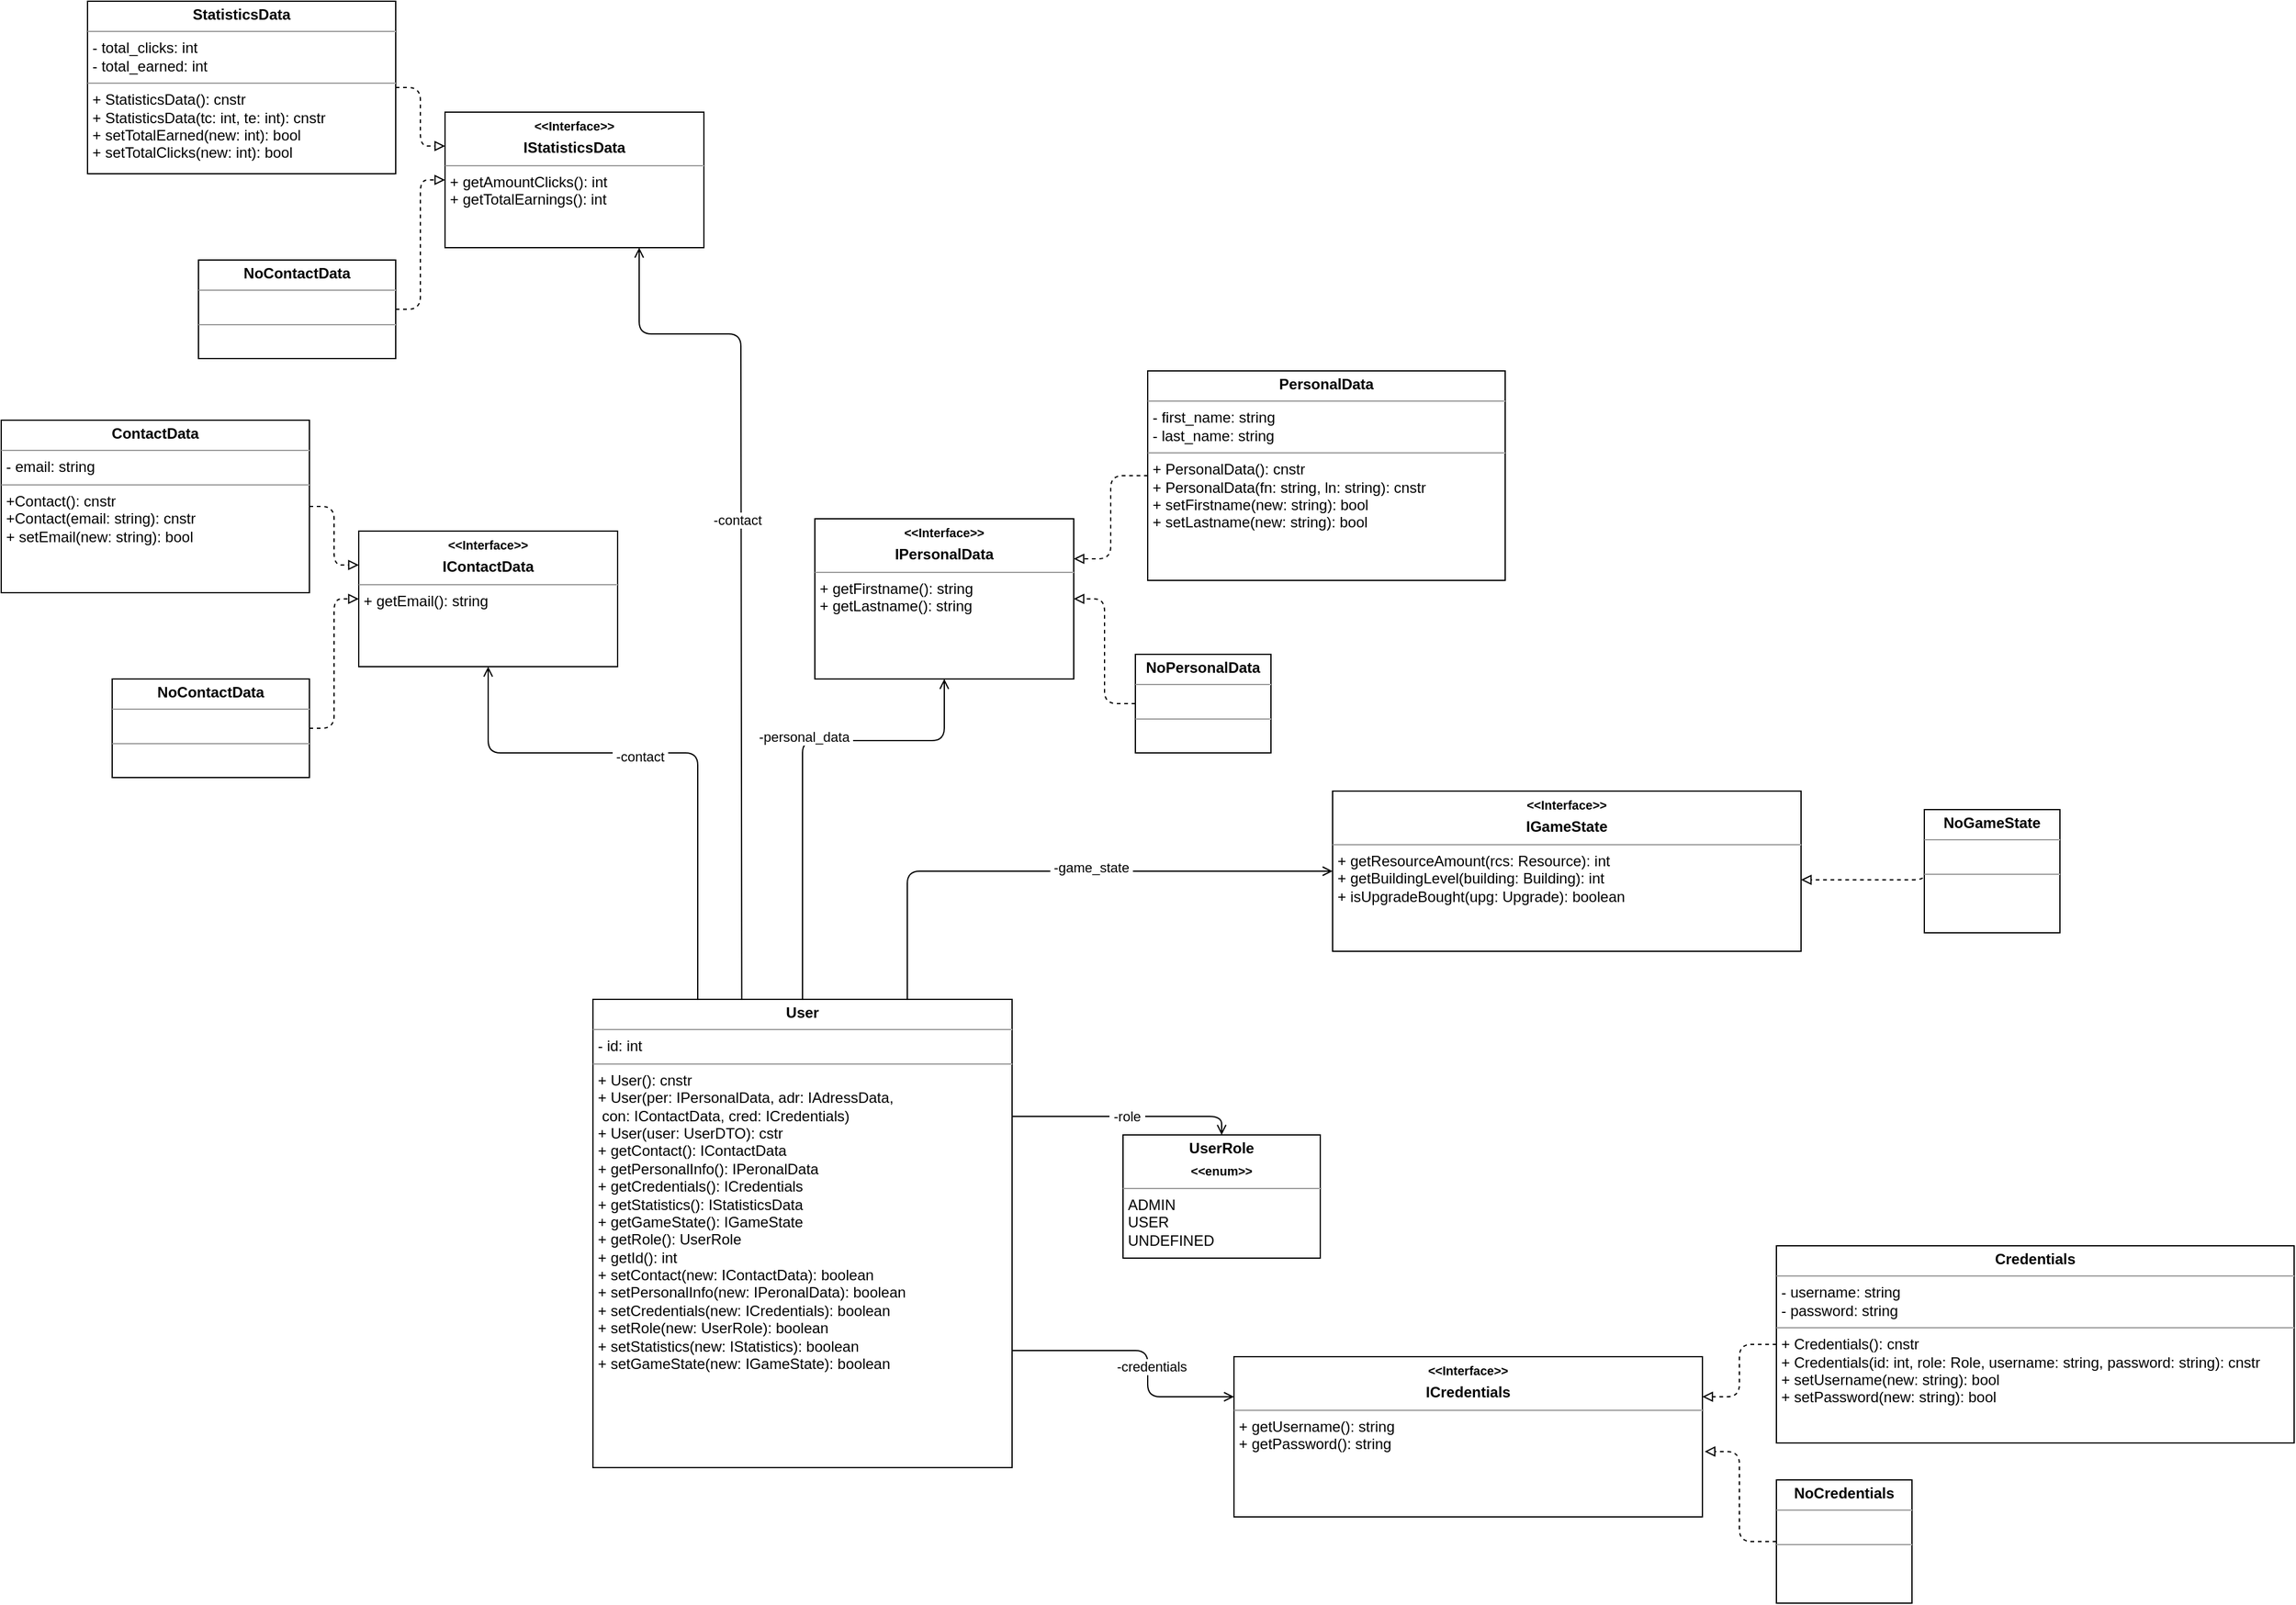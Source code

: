 <mxfile version="15.9.5" type="github">
  <diagram id="I3TwFxU655ddm2MU_N85" name="Page-1">
    <mxGraphModel dx="2188" dy="3560" grid="1" gridSize="10" guides="1" tooltips="1" connect="1" arrows="1" fold="1" page="1" pageScale="1" pageWidth="827" pageHeight="1169" math="0" shadow="0">
      <root>
        <mxCell id="0" />
        <mxCell id="1" parent="0" />
        <mxCell id="nDz2XcoAhpXYC0VE0fNE-1" value="&amp;nbsp;-role&amp;nbsp;" style="edgeStyle=orthogonalEdgeStyle;orthogonalLoop=1;jettySize=auto;html=1;endArrow=open;endFill=0;entryX=0.5;entryY=0;entryDx=0;entryDy=0;exitX=1;exitY=0.25;exitDx=0;exitDy=0;" parent="1" source="nDz2XcoAhpXYC0VE0fNE-22" target="nDz2XcoAhpXYC0VE0fNE-2" edge="1">
          <mxGeometry relative="1" as="geometry">
            <mxPoint x="2020" y="-580" as="sourcePoint" />
            <Array as="points">
              <mxPoint x="1110" y="-965" />
            </Array>
          </mxGeometry>
        </mxCell>
        <mxCell id="nDz2XcoAhpXYC0VE0fNE-2" value="&lt;p style=&quot;margin: 0px ; margin-top: 4px ; text-align: center&quot;&gt;&lt;b&gt;UserRole&lt;/b&gt;&lt;/p&gt;&lt;p style=&quot;margin: 0px ; margin-top: 4px ; text-align: center&quot;&gt;&lt;b&gt;&lt;font style=&quot;font-size: 10px&quot;&gt;&amp;lt;&amp;lt;enum&amp;gt;&amp;gt;&lt;/font&gt;&lt;/b&gt;&lt;/p&gt;&lt;hr size=&quot;1&quot;&gt;&lt;p style=&quot;margin: 0px ; margin-left: 4px&quot;&gt;ADMIN&lt;/p&gt;&lt;p style=&quot;margin: 0px ; margin-left: 4px&quot;&gt;USER&lt;/p&gt;&lt;p style=&quot;margin: 0px ; margin-left: 4px&quot;&gt;UNDEFINED&lt;/p&gt;" style="verticalAlign=top;align=left;overflow=fill;fontSize=12;fontFamily=Helvetica;html=1;spacingLeft=0;spacingRight=0;spacing=2;" parent="1" vertex="1">
          <mxGeometry x="1030" y="-950" width="160" height="100" as="geometry" />
        </mxCell>
        <mxCell id="nDz2XcoAhpXYC0VE0fNE-3" style="edgeStyle=orthogonalEdgeStyle;orthogonalLoop=1;jettySize=auto;html=1;entryX=1;entryY=0.25;entryDx=0;entryDy=0;endArrow=block;endFill=0;dashed=1;" parent="1" source="nDz2XcoAhpXYC0VE0fNE-4" target="nDz2XcoAhpXYC0VE0fNE-7" edge="1">
          <mxGeometry relative="1" as="geometry" />
        </mxCell>
        <mxCell id="nDz2XcoAhpXYC0VE0fNE-4" value="&lt;p style=&quot;margin: 0px ; margin-top: 4px ; text-align: center&quot;&gt;&lt;b&gt;Credentials&lt;/b&gt;&lt;/p&gt;&lt;hr size=&quot;1&quot;&gt;&lt;p style=&quot;margin: 0px ; margin-left: 4px&quot;&gt;&lt;span&gt;- username: string&lt;/span&gt;&lt;br&gt;&lt;/p&gt;&lt;p style=&quot;margin: 0px ; margin-left: 4px&quot;&gt;- password: string&lt;/p&gt;&lt;hr size=&quot;1&quot;&gt;&lt;p style=&quot;margin: 0px ; margin-left: 4px&quot;&gt;+ Credentials(): cnstr&lt;/p&gt;&lt;p style=&quot;margin: 0px ; margin-left: 4px&quot;&gt;+ Credentials(id: int, role: Role, username: string, password: string): cnstr&lt;/p&gt;&lt;p style=&quot;margin: 0px ; margin-left: 4px&quot;&gt;&lt;span&gt;+ setUsername(new: string): bool&lt;/span&gt;&lt;br&gt;&lt;/p&gt;&lt;p style=&quot;margin: 0px ; margin-left: 4px&quot;&gt;+ setPassword(new: string): bool&lt;br&gt;&lt;/p&gt;" style="verticalAlign=top;align=left;overflow=fill;fontSize=12;fontFamily=Helvetica;html=1;spacingLeft=0;spacingRight=0;spacing=2;" parent="1" vertex="1">
          <mxGeometry x="1560" y="-860" width="420" height="160" as="geometry" />
        </mxCell>
        <mxCell id="nDz2XcoAhpXYC0VE0fNE-5" style="edgeStyle=orthogonalEdgeStyle;orthogonalLoop=1;jettySize=auto;html=1;entryX=1;entryY=0.25;entryDx=0;entryDy=0;dashed=1;endArrow=block;endFill=0;" parent="1" source="nDz2XcoAhpXYC0VE0fNE-6" target="nDz2XcoAhpXYC0VE0fNE-10" edge="1">
          <mxGeometry relative="1" as="geometry" />
        </mxCell>
        <mxCell id="nDz2XcoAhpXYC0VE0fNE-6" value="&lt;p style=&quot;margin: 0px ; margin-top: 4px ; text-align: center&quot;&gt;&lt;b&gt;PersonalData&lt;/b&gt;&lt;/p&gt;&lt;hr size=&quot;1&quot;&gt;&lt;p style=&quot;margin: 0px ; margin-left: 4px&quot;&gt;&lt;span&gt;- fi&lt;/span&gt;&lt;span&gt;rst_name: string&lt;/span&gt;&lt;/p&gt;&lt;p style=&quot;margin: 0px 0px 0px 4px&quot;&gt;- last_name: string&lt;/p&gt;&lt;hr size=&quot;1&quot;&gt;&lt;p style=&quot;margin: 0px ; margin-left: 4px&quot;&gt;+ PersonalData(): cnstr&lt;/p&gt;&lt;p style=&quot;margin: 0px ; margin-left: 4px&quot;&gt;+ PersonalData(fn: string, ln: string&lt;span&gt;): cnstr&lt;/span&gt;&lt;/p&gt;&lt;p style=&quot;margin: 0px ; margin-left: 4px&quot;&gt;&lt;span&gt;+ setFirstname(new: string): bool&lt;/span&gt;&lt;br&gt;&lt;/p&gt;&lt;p style=&quot;margin: 0px ; margin-left: 4px&quot;&gt;&lt;span&gt;+ setLastname(new: string): bool&lt;/span&gt;&lt;/p&gt;&lt;p style=&quot;margin: 0px ; margin-left: 4px&quot;&gt;&lt;span&gt;&lt;br&gt;&lt;/span&gt;&lt;/p&gt;" style="verticalAlign=top;align=left;overflow=fill;fontSize=12;fontFamily=Helvetica;html=1;spacingLeft=0;spacingRight=0;spacing=2;" parent="1" vertex="1">
          <mxGeometry x="1050" y="-1570" width="290" height="170" as="geometry" />
        </mxCell>
        <mxCell id="nDz2XcoAhpXYC0VE0fNE-7" value="&lt;p style=&quot;margin: 0px ; margin-top: 4px ; text-align: center&quot;&gt;&lt;b&gt;&lt;font style=&quot;font-size: 10px&quot;&gt;&amp;lt;&amp;lt;Interface&amp;gt;&amp;gt;&lt;/font&gt;&lt;/b&gt;&lt;/p&gt;&lt;p style=&quot;margin: 0px ; margin-top: 4px ; text-align: center&quot;&gt;&lt;b&gt;ICredentials&lt;/b&gt;&lt;/p&gt;&lt;hr size=&quot;1&quot;&gt;&lt;p style=&quot;margin: 0px 0px 0px 4px&quot;&gt;+ getUsername(): string&lt;/p&gt;&lt;p style=&quot;margin: 0px 0px 0px 4px&quot;&gt;+ getPassword(): string&lt;/p&gt;" style="verticalAlign=top;align=left;overflow=fill;fontSize=12;fontFamily=Helvetica;html=1;spacingLeft=0;spacingRight=0;spacing=2;" parent="1" vertex="1">
          <mxGeometry x="1120" y="-770" width="380" height="130" as="geometry" />
        </mxCell>
        <mxCell id="nDz2XcoAhpXYC0VE0fNE-8" style="edgeStyle=orthogonalEdgeStyle;orthogonalLoop=1;jettySize=auto;html=1;entryX=1.005;entryY=0.592;entryDx=0;entryDy=0;entryPerimeter=0;endArrow=block;endFill=0;dashed=1;" parent="1" source="nDz2XcoAhpXYC0VE0fNE-9" target="nDz2XcoAhpXYC0VE0fNE-7" edge="1">
          <mxGeometry relative="1" as="geometry" />
        </mxCell>
        <mxCell id="nDz2XcoAhpXYC0VE0fNE-9" value="&lt;p style=&quot;margin: 0px ; margin-top: 4px ; text-align: center&quot;&gt;&lt;b&gt;NoCredentials&lt;/b&gt;&lt;/p&gt;&lt;hr size=&quot;1&quot;&gt;&lt;p style=&quot;margin: 0px ; margin-left: 4px&quot;&gt;&lt;br&gt;&lt;/p&gt;&lt;hr size=&quot;1&quot;&gt;&lt;p style=&quot;margin: 0px ; margin-left: 4px&quot;&gt;&lt;br&gt;&lt;/p&gt;" style="verticalAlign=top;align=left;overflow=fill;fontSize=12;fontFamily=Helvetica;html=1;spacingLeft=0;spacingRight=0;spacing=2;" parent="1" vertex="1">
          <mxGeometry x="1560" y="-670" width="110" height="100" as="geometry" />
        </mxCell>
        <mxCell id="nDz2XcoAhpXYC0VE0fNE-10" value="&lt;p style=&quot;margin: 0px ; margin-top: 4px ; text-align: center&quot;&gt;&lt;b&gt;&lt;font style=&quot;font-size: 10px&quot;&gt;&amp;lt;&amp;lt;Interface&amp;gt;&amp;gt;&lt;/font&gt;&lt;/b&gt;&lt;/p&gt;&lt;p style=&quot;margin: 0px ; margin-top: 4px ; text-align: center&quot;&gt;&lt;b&gt;IPersonalData&lt;/b&gt;&lt;/p&gt;&lt;hr size=&quot;1&quot;&gt;&lt;p style=&quot;margin: 0px 0px 0px 4px&quot;&gt;+ getFirstname(): string&lt;/p&gt;&lt;p style=&quot;margin: 0px 0px 0px 4px&quot;&gt;+ getLastname(): string&lt;/p&gt;" style="verticalAlign=top;align=left;overflow=fill;fontSize=12;fontFamily=Helvetica;html=1;spacingLeft=0;spacingRight=0;spacing=2;" parent="1" vertex="1">
          <mxGeometry x="780" y="-1450" width="210" height="130" as="geometry" />
        </mxCell>
        <mxCell id="nDz2XcoAhpXYC0VE0fNE-11" style="edgeStyle=orthogonalEdgeStyle;orthogonalLoop=1;jettySize=auto;html=1;dashed=1;endArrow=block;endFill=0;" parent="1" source="nDz2XcoAhpXYC0VE0fNE-12" target="nDz2XcoAhpXYC0VE0fNE-10" edge="1">
          <mxGeometry relative="1" as="geometry" />
        </mxCell>
        <mxCell id="nDz2XcoAhpXYC0VE0fNE-12" value="&lt;p style=&quot;margin: 0px ; margin-top: 4px ; text-align: center&quot;&gt;&lt;b&gt;NoPersonalData&lt;/b&gt;&lt;/p&gt;&lt;hr size=&quot;1&quot;&gt;&lt;p style=&quot;margin: 0px ; margin-left: 4px&quot;&gt;&lt;br&gt;&lt;/p&gt;&lt;hr size=&quot;1&quot;&gt;&lt;p style=&quot;margin: 0px ; margin-left: 4px&quot;&gt;&lt;br&gt;&lt;/p&gt;" style="verticalAlign=top;align=left;overflow=fill;fontSize=12;fontFamily=Helvetica;html=1;spacingLeft=0;spacingRight=0;spacing=2;" parent="1" vertex="1">
          <mxGeometry x="1040" y="-1340" width="110" height="80" as="geometry" />
        </mxCell>
        <mxCell id="nDz2XcoAhpXYC0VE0fNE-18" value="&lt;p style=&quot;margin: 0px ; margin-top: 4px ; text-align: center&quot;&gt;&lt;b&gt;&lt;font style=&quot;font-size: 10px&quot;&gt;&amp;lt;&amp;lt;Interface&amp;gt;&amp;gt;&lt;/font&gt;&lt;/b&gt;&lt;/p&gt;&lt;p style=&quot;margin: 0px ; margin-top: 4px ; text-align: center&quot;&gt;&lt;b&gt;IGameState&lt;/b&gt;&lt;/p&gt;&lt;hr size=&quot;1&quot;&gt;&lt;p style=&quot;margin: 0px 0px 0px 4px&quot;&gt;+ getResourceAmount(rcs: Resource): int&lt;/p&gt;&lt;p style=&quot;margin: 0px 0px 0px 4px&quot;&gt;+ getBuildingLevel(building: Building): int&lt;/p&gt;&lt;p style=&quot;margin: 0px 0px 0px 4px&quot;&gt;+ isUpgradeBought(upg: Upgrade): boolean&lt;/p&gt;" style="verticalAlign=top;align=left;overflow=fill;fontSize=12;fontFamily=Helvetica;html=1;spacingLeft=0;spacingRight=0;spacing=2;" parent="1" vertex="1">
          <mxGeometry x="1200" y="-1229" width="380" height="130" as="geometry" />
        </mxCell>
        <mxCell id="nDz2XcoAhpXYC0VE0fNE-19" value="&lt;p style=&quot;margin: 0px ; margin-top: 4px ; text-align: center&quot;&gt;&lt;b&gt;NoGameState&lt;/b&gt;&lt;/p&gt;&lt;hr size=&quot;1&quot;&gt;&lt;p style=&quot;margin: 0px ; margin-left: 4px&quot;&gt;&lt;br&gt;&lt;/p&gt;&lt;hr size=&quot;1&quot;&gt;&lt;p style=&quot;margin: 0px ; margin-left: 4px&quot;&gt;&lt;br&gt;&lt;/p&gt;" style="verticalAlign=top;align=left;overflow=fill;fontSize=12;fontFamily=Helvetica;html=1;spacingLeft=0;spacingRight=0;spacing=2;" parent="1" vertex="1">
          <mxGeometry x="1680" y="-1214" width="110" height="100" as="geometry" />
        </mxCell>
        <mxCell id="nDz2XcoAhpXYC0VE0fNE-21" style="edgeStyle=orthogonalEdgeStyle;orthogonalLoop=1;jettySize=auto;html=1;endArrow=block;endFill=0;dashed=1;exitX=0;exitY=0.5;exitDx=0;exitDy=0;" parent="1" edge="1" target="nDz2XcoAhpXYC0VE0fNE-18" source="nDz2XcoAhpXYC0VE0fNE-19">
          <mxGeometry relative="1" as="geometry">
            <mxPoint x="1640" y="-1084" as="sourcePoint" />
            <mxPoint x="1581.9" y="-1157.04" as="targetPoint" />
            <Array as="points">
              <mxPoint x="1680" y="-1157" />
            </Array>
          </mxGeometry>
        </mxCell>
        <mxCell id="nDz2XcoAhpXYC0VE0fNE-22" value="&lt;p style=&quot;margin: 0px ; margin-top: 4px ; text-align: center&quot;&gt;&lt;b&gt;User&lt;/b&gt;&lt;/p&gt;&lt;hr size=&quot;1&quot;&gt;&lt;p style=&quot;margin: 0px ; margin-left: 4px&quot;&gt;- id: int&lt;/p&gt;&lt;hr size=&quot;1&quot;&gt;&lt;p style=&quot;margin: 0px ; margin-left: 4px&quot;&gt;+ User(): cnstr&lt;/p&gt;&lt;p style=&quot;margin: 0px ; margin-left: 4px&quot;&gt;+ User(per: IPersonalData, adr: IAdressData,&lt;/p&gt;&lt;p style=&quot;margin: 0px ; margin-left: 4px&quot;&gt;&lt;span&gt; &lt;span&gt; &lt;/span&gt;&lt;/span&gt;&lt;span style=&quot;white-space: pre&quot;&gt; &lt;/span&gt;con: IContactData, &lt;span&gt;cred: ICredentials)&lt;/span&gt;&lt;/p&gt;&lt;p style=&quot;margin: 0px ; margin-left: 4px&quot;&gt;&lt;span&gt;+ User(user: UserDTO): cstr&lt;br&gt;&lt;/span&gt;&lt;/p&gt;&lt;p style=&quot;margin: 0px ; margin-left: 4px&quot;&gt;+ getContact(): IContactData&lt;/p&gt;&lt;p style=&quot;margin: 0px ; margin-left: 4px&quot;&gt;+ getPersonalInfo(): IPeronalData&lt;/p&gt;&lt;p style=&quot;margin: 0px ; margin-left: 4px&quot;&gt;+ getCredentials(): ICredentials&lt;/p&gt;&lt;p style=&quot;margin: 0px ; margin-left: 4px&quot;&gt;+ getStatistics(): IStatisticsData&lt;/p&gt;&lt;p style=&quot;margin: 0px ; margin-left: 4px&quot;&gt;+ getGameState(): IGameState&lt;br&gt;&lt;/p&gt;&lt;p style=&quot;margin: 0px ; margin-left: 4px&quot;&gt;+ getRole(): UserRole&lt;/p&gt;&lt;p style=&quot;margin: 0px ; margin-left: 4px&quot;&gt;+ getId(): int&lt;br&gt;&lt;/p&gt;&lt;p style=&quot;margin: 0px 0px 0px 4px&quot;&gt;+ setContact(new: IContactData): boolean&lt;/p&gt;&lt;p style=&quot;margin: 0px 0px 0px 4px&quot;&gt;+ setPersonalInfo(new: IPeronalData): boolean&lt;/p&gt;&lt;p style=&quot;margin: 0px 0px 0px 4px&quot;&gt;+ setCredentials(new: ICredentials): boolean&lt;/p&gt;&lt;p style=&quot;margin: 0px 0px 0px 4px&quot;&gt;+ setRole(new: UserRole): boolean&lt;/p&gt;&lt;p style=&quot;margin: 0px 0px 0px 4px&quot;&gt;+ setStatistics(new: IStatistics): boolean&lt;/p&gt;&lt;p style=&quot;margin: 0px 0px 0px 4px&quot;&gt;+ setGameState(new: IGameState): boolean&lt;br&gt;&lt;/p&gt;" style="verticalAlign=top;align=left;overflow=fill;fontSize=12;fontFamily=Helvetica;html=1;spacingLeft=0;spacingRight=0;spacing=2;" parent="1" vertex="1">
          <mxGeometry x="600" y="-1060" width="340" height="380" as="geometry" />
        </mxCell>
        <mxCell id="nDz2XcoAhpXYC0VE0fNE-23" style="edgeStyle=orthogonalEdgeStyle;orthogonalLoop=1;jettySize=auto;html=1;entryX=0;entryY=0.25;entryDx=0;entryDy=0;dashed=1;endArrow=block;endFill=0;" parent="1" source="nDz2XcoAhpXYC0VE0fNE-24" target="nDz2XcoAhpXYC0VE0fNE-25" edge="1">
          <mxGeometry relative="1" as="geometry" />
        </mxCell>
        <mxCell id="nDz2XcoAhpXYC0VE0fNE-24" value="&lt;p style=&quot;margin: 0px ; margin-top: 4px ; text-align: center&quot;&gt;&lt;b&gt;ContactData&lt;/b&gt;&lt;/p&gt;&lt;hr size=&quot;1&quot;&gt;&lt;p style=&quot;margin: 0px ; margin-left: 4px&quot;&gt;&lt;span&gt;- email: string&lt;/span&gt;&lt;/p&gt;&lt;hr size=&quot;1&quot;&gt;&lt;p style=&quot;margin: 0px ; margin-left: 4px&quot;&gt;+Contact(): cnstr&lt;/p&gt;&lt;p style=&quot;margin: 0px ; margin-left: 4px&quot;&gt;+Contact(email: string&lt;span&gt;): cnstr&lt;/span&gt;&lt;/p&gt;&lt;p style=&quot;margin: 0px ; margin-left: 4px&quot;&gt;&lt;span&gt;+ setEmail(new: string): bool&lt;/span&gt;&lt;/p&gt;" style="verticalAlign=top;align=left;overflow=fill;fontSize=12;fontFamily=Helvetica;html=1;spacingLeft=0;spacingRight=0;spacing=2;" parent="1" vertex="1">
          <mxGeometry x="120" y="-1530" width="250" height="140" as="geometry" />
        </mxCell>
        <mxCell id="nDz2XcoAhpXYC0VE0fNE-25" value="&lt;p style=&quot;margin: 0px ; margin-top: 4px ; text-align: center&quot;&gt;&lt;b&gt;&lt;font style=&quot;font-size: 10px&quot;&gt;&amp;lt;&amp;lt;Interface&amp;gt;&amp;gt;&lt;/font&gt;&lt;/b&gt;&lt;/p&gt;&lt;p style=&quot;margin: 0px ; margin-top: 4px ; text-align: center&quot;&gt;&lt;b&gt;IContactData&lt;/b&gt;&lt;/p&gt;&lt;hr size=&quot;1&quot;&gt;&lt;p style=&quot;margin: 0px ; margin-left: 4px&quot;&gt;&lt;span&gt;+ getEmail(): string&lt;/span&gt;&lt;/p&gt;" style="verticalAlign=top;align=left;overflow=fill;fontSize=12;fontFamily=Helvetica;html=1;spacingLeft=0;spacingRight=0;spacing=2;" parent="1" vertex="1">
          <mxGeometry x="410" y="-1440" width="210" height="110" as="geometry" />
        </mxCell>
        <mxCell id="nDz2XcoAhpXYC0VE0fNE-26" style="edgeStyle=orthogonalEdgeStyle;orthogonalLoop=1;jettySize=auto;html=1;entryX=0;entryY=0.5;entryDx=0;entryDy=0;dashed=1;endArrow=block;endFill=0;" parent="1" source="nDz2XcoAhpXYC0VE0fNE-27" target="nDz2XcoAhpXYC0VE0fNE-25" edge="1">
          <mxGeometry relative="1" as="geometry" />
        </mxCell>
        <mxCell id="nDz2XcoAhpXYC0VE0fNE-27" value="&lt;p style=&quot;margin: 0px ; margin-top: 4px ; text-align: center&quot;&gt;&lt;b&gt;NoContactData&lt;/b&gt;&lt;/p&gt;&lt;hr size=&quot;1&quot;&gt;&lt;p style=&quot;margin: 0px ; margin-left: 4px&quot;&gt;&lt;br&gt;&lt;/p&gt;&lt;hr size=&quot;1&quot;&gt;&lt;p style=&quot;margin: 0px ; margin-left: 4px&quot;&gt;&lt;br&gt;&lt;/p&gt;" style="verticalAlign=top;align=left;overflow=fill;fontSize=12;fontFamily=Helvetica;html=1;spacingLeft=0;spacingRight=0;spacing=2;" parent="1" vertex="1">
          <mxGeometry x="210" y="-1320" width="160" height="80" as="geometry" />
        </mxCell>
        <mxCell id="nDz2XcoAhpXYC0VE0fNE-35" style="edgeStyle=orthogonalEdgeStyle;orthogonalLoop=1;jettySize=auto;html=1;entryX=0.5;entryY=1;entryDx=0;entryDy=0;endArrow=open;endFill=0;exitX=0.25;exitY=0;exitDx=0;exitDy=0;" parent="1" source="nDz2XcoAhpXYC0VE0fNE-22" target="nDz2XcoAhpXYC0VE0fNE-25" edge="1">
          <mxGeometry relative="1" as="geometry">
            <mxPoint x="672" y="-1045" as="sourcePoint" />
            <Array as="points">
              <mxPoint x="685" y="-1260" />
              <mxPoint x="515" y="-1260" />
            </Array>
            <mxPoint x="547" y="-1260" as="targetPoint" />
          </mxGeometry>
        </mxCell>
        <mxCell id="nDz2XcoAhpXYC0VE0fNE-36" value="&amp;nbsp;-contact&amp;nbsp;" style="edgeLabel;html=1;align=center;verticalAlign=middle;resizable=0;points=[];" parent="nDz2XcoAhpXYC0VE0fNE-35" vertex="1" connectable="0">
          <mxGeometry x="0.126" y="3" relative="1" as="geometry">
            <mxPoint as="offset" />
          </mxGeometry>
        </mxCell>
        <mxCell id="nDz2XcoAhpXYC0VE0fNE-37" style="edgeStyle=orthogonalEdgeStyle;orthogonalLoop=1;jettySize=auto;html=1;entryX=0.5;entryY=1;entryDx=0;entryDy=0;endArrow=open;endFill=0;" parent="1" source="nDz2XcoAhpXYC0VE0fNE-22" target="nDz2XcoAhpXYC0VE0fNE-10" edge="1">
          <mxGeometry relative="1" as="geometry">
            <mxPoint x="695" y="-1050" as="sourcePoint" />
            <Array as="points">
              <mxPoint x="770" y="-1270" />
              <mxPoint x="885" y="-1270" />
            </Array>
            <mxPoint x="525" y="-1320" as="targetPoint" />
          </mxGeometry>
        </mxCell>
        <mxCell id="nDz2XcoAhpXYC0VE0fNE-38" value="&amp;nbsp;-personal_data&amp;nbsp;" style="edgeLabel;html=1;align=center;verticalAlign=middle;resizable=0;points=[];" parent="nDz2XcoAhpXYC0VE0fNE-37" vertex="1" connectable="0">
          <mxGeometry x="0.126" y="3" relative="1" as="geometry">
            <mxPoint as="offset" />
          </mxGeometry>
        </mxCell>
        <mxCell id="nDz2XcoAhpXYC0VE0fNE-39" style="edgeStyle=orthogonalEdgeStyle;orthogonalLoop=1;jettySize=auto;html=1;entryX=0;entryY=0.5;entryDx=0;entryDy=0;endArrow=open;endFill=0;exitX=0.75;exitY=0;exitDx=0;exitDy=0;" parent="1" source="nDz2XcoAhpXYC0VE0fNE-22" target="nDz2XcoAhpXYC0VE0fNE-18" edge="1">
          <mxGeometry relative="1" as="geometry">
            <mxPoint x="705" y="-1040" as="sourcePoint" />
            <Array as="points">
              <mxPoint x="855" y="-1164" />
            </Array>
            <mxPoint x="535" y="-1310" as="targetPoint" />
          </mxGeometry>
        </mxCell>
        <mxCell id="nDz2XcoAhpXYC0VE0fNE-40" value="&amp;nbsp;-game_state&amp;nbsp;" style="edgeLabel;html=1;align=center;verticalAlign=middle;resizable=0;points=[];" parent="nDz2XcoAhpXYC0VE0fNE-39" vertex="1" connectable="0">
          <mxGeometry x="0.126" y="3" relative="1" as="geometry">
            <mxPoint as="offset" />
          </mxGeometry>
        </mxCell>
        <mxCell id="nDz2XcoAhpXYC0VE0fNE-41" style="edgeStyle=orthogonalEdgeStyle;orthogonalLoop=1;jettySize=auto;html=1;entryX=0;entryY=0.25;entryDx=0;entryDy=0;endArrow=open;endFill=0;exitX=1;exitY=0.75;exitDx=0;exitDy=0;" parent="1" source="nDz2XcoAhpXYC0VE0fNE-22" target="nDz2XcoAhpXYC0VE0fNE-7" edge="1">
          <mxGeometry relative="1" as="geometry">
            <mxPoint x="865" y="-1050" as="sourcePoint" />
            <Array as="points">
              <mxPoint x="1050" y="-775" />
              <mxPoint x="1050" y="-737" />
            </Array>
            <mxPoint x="1210" y="-1154" as="targetPoint" />
          </mxGeometry>
        </mxCell>
        <mxCell id="nDz2XcoAhpXYC0VE0fNE-42" value="&amp;nbsp;-credentials&amp;nbsp;" style="edgeLabel;html=1;align=center;verticalAlign=middle;resizable=0;points=[];" parent="nDz2XcoAhpXYC0VE0fNE-41" vertex="1" connectable="0">
          <mxGeometry x="0.126" y="3" relative="1" as="geometry">
            <mxPoint as="offset" />
          </mxGeometry>
        </mxCell>
        <mxCell id="nDz2XcoAhpXYC0VE0fNE-82" style="edgeStyle=orthogonalEdgeStyle;orthogonalLoop=1;jettySize=auto;html=1;entryX=0;entryY=0.25;entryDx=0;entryDy=0;dashed=1;endArrow=block;endFill=0;" parent="1" source="nDz2XcoAhpXYC0VE0fNE-83" target="nDz2XcoAhpXYC0VE0fNE-84" edge="1">
          <mxGeometry relative="1" as="geometry" />
        </mxCell>
        <mxCell id="nDz2XcoAhpXYC0VE0fNE-83" value="&lt;p style=&quot;margin: 0px ; margin-top: 4px ; text-align: center&quot;&gt;&lt;b&gt;StatisticsData&lt;/b&gt;&lt;/p&gt;&lt;hr size=&quot;1&quot;&gt;&lt;p style=&quot;margin: 0px ; margin-left: 4px&quot;&gt;&lt;span&gt;- total_clicks: int&lt;/span&gt;&lt;/p&gt;&lt;p style=&quot;margin: 0px ; margin-left: 4px&quot;&gt;&lt;span&gt;- total_earned: int&lt;/span&gt;&lt;/p&gt;&lt;hr size=&quot;1&quot;&gt;&lt;p style=&quot;margin: 0px ; margin-left: 4px&quot;&gt;+ StatisticsData(): cnstr&lt;/p&gt;&lt;p style=&quot;margin: 0px ; margin-left: 4px&quot;&gt;+ StatisticsData(tc: int, te: int&lt;span&gt;): cnstr&lt;/span&gt;&lt;/p&gt;&lt;p style=&quot;margin: 0px ; margin-left: 4px&quot;&gt;&lt;span&gt;+ setTotalEarned(new: int): bool&lt;/span&gt;&lt;/p&gt;&lt;p style=&quot;margin: 0px ; margin-left: 4px&quot;&gt;&lt;span&gt;+ setTotalClicks(new: int): bool&lt;/span&gt;&lt;/p&gt;" style="verticalAlign=top;align=left;overflow=fill;fontSize=12;fontFamily=Helvetica;html=1;spacingLeft=0;spacingRight=0;spacing=2;" parent="1" vertex="1">
          <mxGeometry x="190" y="-1870" width="250" height="140" as="geometry" />
        </mxCell>
        <mxCell id="nDz2XcoAhpXYC0VE0fNE-84" value="&lt;p style=&quot;margin: 0px ; margin-top: 4px ; text-align: center&quot;&gt;&lt;b&gt;&lt;font style=&quot;font-size: 10px&quot;&gt;&amp;lt;&amp;lt;Interface&amp;gt;&amp;gt;&lt;/font&gt;&lt;/b&gt;&lt;/p&gt;&lt;p style=&quot;margin: 0px ; margin-top: 4px ; text-align: center&quot;&gt;&lt;b&gt;IStatisticsData&lt;/b&gt;&lt;/p&gt;&lt;hr size=&quot;1&quot;&gt;&lt;p style=&quot;margin: 0px ; margin-left: 4px&quot;&gt;&lt;span&gt;+ getAmountClicks(): int&lt;/span&gt;&lt;/p&gt;&lt;p style=&quot;margin: 0px ; margin-left: 4px&quot;&gt;&lt;span&gt;+ getTotalEarnings(): int&lt;/span&gt;&lt;/p&gt;" style="verticalAlign=top;align=left;overflow=fill;fontSize=12;fontFamily=Helvetica;html=1;spacingLeft=0;spacingRight=0;spacing=2;" parent="1" vertex="1">
          <mxGeometry x="480" y="-1780" width="210" height="110" as="geometry" />
        </mxCell>
        <mxCell id="nDz2XcoAhpXYC0VE0fNE-85" style="edgeStyle=orthogonalEdgeStyle;orthogonalLoop=1;jettySize=auto;html=1;entryX=0;entryY=0.5;entryDx=0;entryDy=0;dashed=1;endArrow=block;endFill=0;" parent="1" source="nDz2XcoAhpXYC0VE0fNE-86" target="nDz2XcoAhpXYC0VE0fNE-84" edge="1">
          <mxGeometry relative="1" as="geometry" />
        </mxCell>
        <mxCell id="nDz2XcoAhpXYC0VE0fNE-86" value="&lt;p style=&quot;margin: 0px ; margin-top: 4px ; text-align: center&quot;&gt;&lt;b&gt;NoContactData&lt;/b&gt;&lt;/p&gt;&lt;hr size=&quot;1&quot;&gt;&lt;p style=&quot;margin: 0px ; margin-left: 4px&quot;&gt;&lt;br&gt;&lt;/p&gt;&lt;hr size=&quot;1&quot;&gt;&lt;p style=&quot;margin: 0px ; margin-left: 4px&quot;&gt;&lt;br&gt;&lt;/p&gt;" style="verticalAlign=top;align=left;overflow=fill;fontSize=12;fontFamily=Helvetica;html=1;spacingLeft=0;spacingRight=0;spacing=2;" parent="1" vertex="1">
          <mxGeometry x="280" y="-1660" width="160" height="80" as="geometry" />
        </mxCell>
        <mxCell id="nDz2XcoAhpXYC0VE0fNE-87" style="edgeStyle=orthogonalEdgeStyle;orthogonalLoop=1;jettySize=auto;html=1;entryX=0.75;entryY=1;entryDx=0;entryDy=0;endArrow=open;endFill=0;exitX=0.355;exitY=0.001;exitDx=0;exitDy=0;exitPerimeter=0;" parent="1" source="nDz2XcoAhpXYC0VE0fNE-22" target="nDz2XcoAhpXYC0VE0fNE-84" edge="1">
          <mxGeometry relative="1" as="geometry">
            <mxPoint x="695" y="-1050" as="sourcePoint" />
            <Array as="points">
              <mxPoint x="721" y="-1062" />
              <mxPoint x="720" y="-1062" />
              <mxPoint x="720" y="-1600" />
              <mxPoint x="638" y="-1600" />
            </Array>
            <mxPoint x="525" y="-1320" as="targetPoint" />
          </mxGeometry>
        </mxCell>
        <mxCell id="nDz2XcoAhpXYC0VE0fNE-88" value="&amp;nbsp;-contact&amp;nbsp;" style="edgeLabel;html=1;align=center;verticalAlign=middle;resizable=0;points=[];" parent="nDz2XcoAhpXYC0VE0fNE-87" vertex="1" connectable="0">
          <mxGeometry x="0.126" y="3" relative="1" as="geometry">
            <mxPoint as="offset" />
          </mxGeometry>
        </mxCell>
        <mxCell id="Sas9jldElrnO39F_DOsJ-1" value="&lt;p style=&quot;margin: 0px ; margin-top: 4px ; text-align: center&quot;&gt;&lt;b&gt;NoGameState&lt;/b&gt;&lt;/p&gt;&lt;hr size=&quot;1&quot;&gt;&lt;p style=&quot;margin: 0px ; margin-left: 4px&quot;&gt;&lt;br&gt;&lt;/p&gt;&lt;hr size=&quot;1&quot;&gt;&lt;p style=&quot;margin: 0px ; margin-left: 4px&quot;&gt;&lt;br&gt;&lt;/p&gt;" style="verticalAlign=top;align=left;overflow=fill;fontSize=12;fontFamily=Helvetica;html=1;spacingLeft=0;spacingRight=0;spacing=2;" vertex="1" parent="1">
          <mxGeometry x="1680" y="-1214" width="110" height="100" as="geometry" />
        </mxCell>
      </root>
    </mxGraphModel>
  </diagram>
</mxfile>
